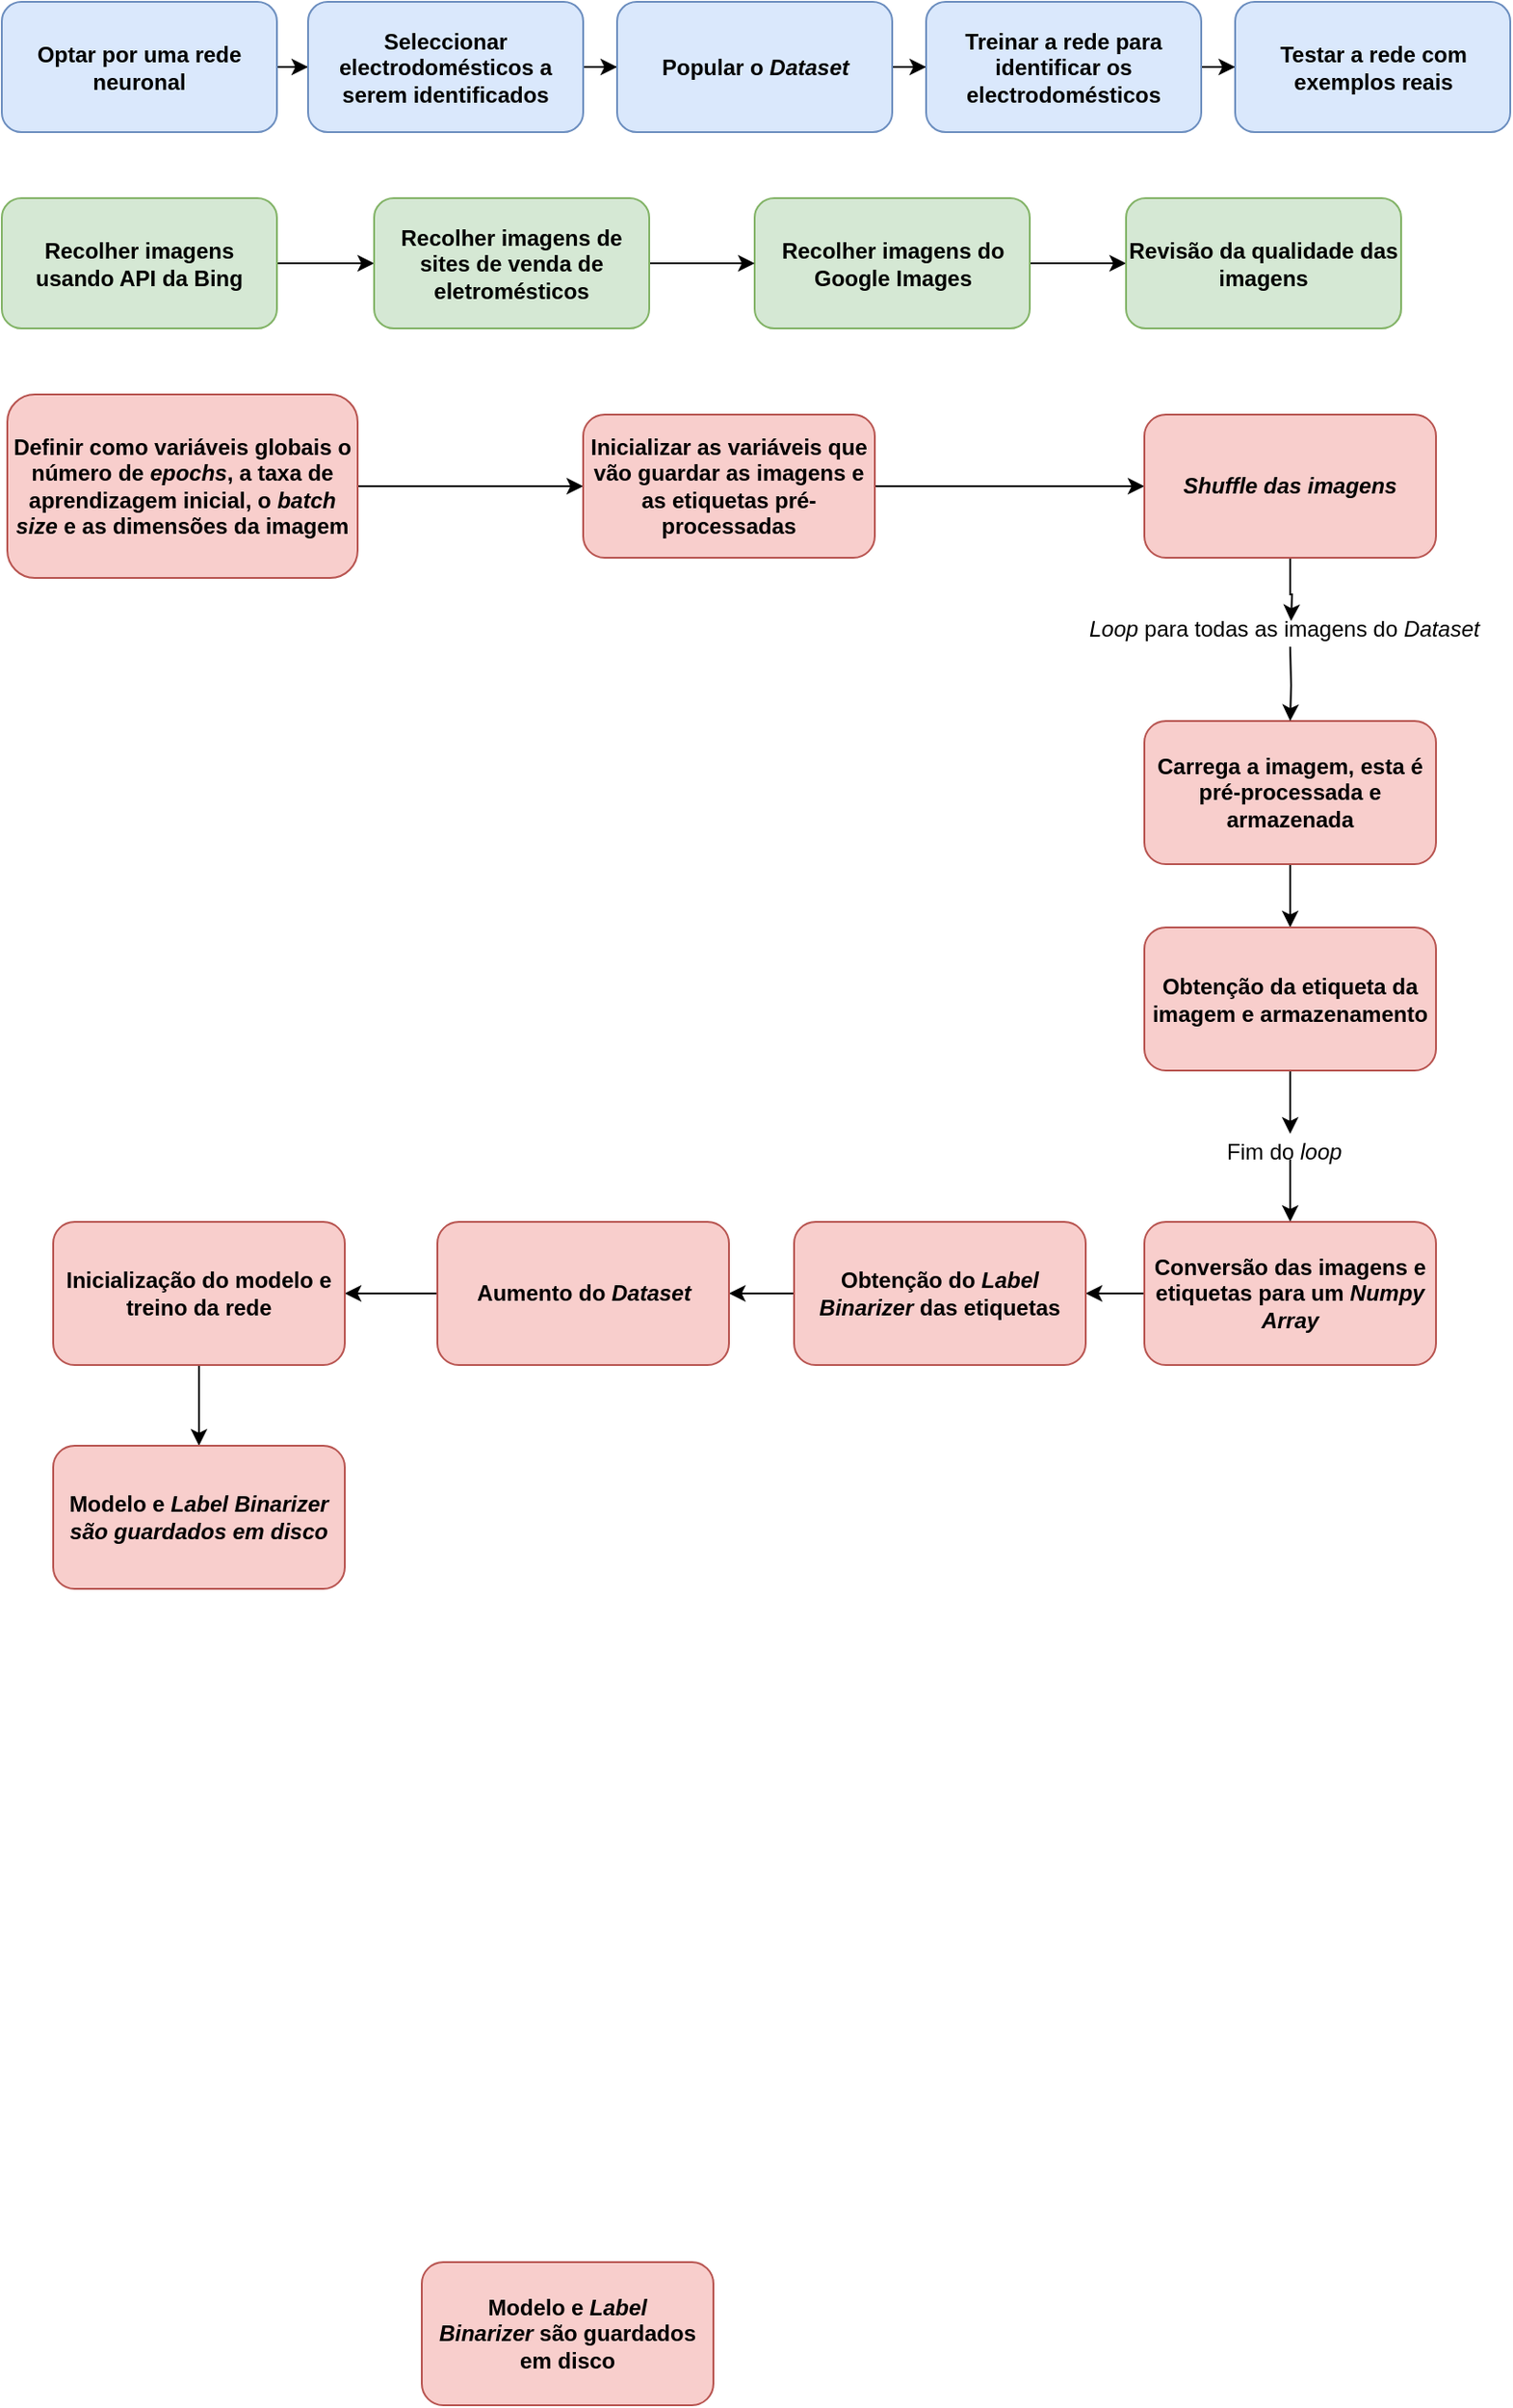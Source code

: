 <mxfile version="12.1.3" pages="1"><diagram id="eP7is5IwARGiqWmpzlSv" name="Page-1"><mxGraphModel dx="1408" dy="1840" grid="0" gridSize="10" guides="1" tooltips="1" connect="1" arrows="1" fold="1" page="1" pageScale="1" pageWidth="827" pageHeight="1169" math="0" shadow="0"><root><mxCell id="0"/><mxCell id="1" parent="0"/><mxCell id="jIpBkylgvKpWm0yYSNlQ-20" style="edgeStyle=orthogonalEdgeStyle;rounded=0;orthogonalLoop=1;jettySize=auto;html=1;exitX=1;exitY=0.5;exitDx=0;exitDy=0;" edge="1" parent="1" source="jIpBkylgvKpWm0yYSNlQ-1" target="jIpBkylgvKpWm0yYSNlQ-10"><mxGeometry relative="1" as="geometry"/></mxCell><mxCell id="jIpBkylgvKpWm0yYSNlQ-1" value="&lt;b&gt;Optar por uma rede neuronal&lt;/b&gt;" style="rounded=1;whiteSpace=wrap;html=1;fillColor=#dae8fc;strokeColor=#6c8ebf;shadow=0;" vertex="1" parent="1"><mxGeometry x="2" y="-1131" width="150" height="71" as="geometry"/></mxCell><mxCell id="jIpBkylgvKpWm0yYSNlQ-21" style="edgeStyle=orthogonalEdgeStyle;rounded=0;orthogonalLoop=1;jettySize=auto;html=1;" edge="1" parent="1" source="jIpBkylgvKpWm0yYSNlQ-10" target="jIpBkylgvKpWm0yYSNlQ-13"><mxGeometry relative="1" as="geometry"/></mxCell><mxCell id="jIpBkylgvKpWm0yYSNlQ-10" value="&lt;b&gt;Seleccionar electrodomésticos a serem identificados&lt;/b&gt;" style="rounded=1;whiteSpace=wrap;html=1;fillColor=#dae8fc;strokeColor=#6c8ebf;shadow=0;" vertex="1" parent="1"><mxGeometry x="169" y="-1131" width="150" height="71" as="geometry"/></mxCell><mxCell id="jIpBkylgvKpWm0yYSNlQ-22" style="edgeStyle=orthogonalEdgeStyle;rounded=0;orthogonalLoop=1;jettySize=auto;html=1;" edge="1" parent="1" source="jIpBkylgvKpWm0yYSNlQ-13" target="jIpBkylgvKpWm0yYSNlQ-15"><mxGeometry relative="1" as="geometry"/></mxCell><mxCell id="jIpBkylgvKpWm0yYSNlQ-13" value="&lt;b&gt;Popular o &lt;i&gt;Dataset&lt;/i&gt;&lt;/b&gt;" style="rounded=1;whiteSpace=wrap;html=1;fillColor=#dae8fc;strokeColor=#6c8ebf;shadow=0;" vertex="1" parent="1"><mxGeometry x="337.5" y="-1131" width="150" height="71" as="geometry"/></mxCell><mxCell id="jIpBkylgvKpWm0yYSNlQ-23" style="edgeStyle=orthogonalEdgeStyle;rounded=0;orthogonalLoop=1;jettySize=auto;html=1;" edge="1" parent="1" source="jIpBkylgvKpWm0yYSNlQ-15" target="jIpBkylgvKpWm0yYSNlQ-18"><mxGeometry relative="1" as="geometry"/></mxCell><mxCell id="jIpBkylgvKpWm0yYSNlQ-15" value="&lt;b&gt;Treinar a rede para identificar os electrodomésticos&lt;/b&gt;" style="rounded=1;whiteSpace=wrap;html=1;fillColor=#dae8fc;strokeColor=#6c8ebf;shadow=0;" vertex="1" parent="1"><mxGeometry x="506" y="-1131" width="150" height="71" as="geometry"/></mxCell><mxCell id="jIpBkylgvKpWm0yYSNlQ-18" value="&lt;b&gt;Testar a rede com exemplos reais&lt;/b&gt;" style="rounded=1;whiteSpace=wrap;html=1;fillColor=#dae8fc;strokeColor=#6c8ebf;shadow=0;" vertex="1" parent="1"><mxGeometry x="674.5" y="-1131" width="150" height="71" as="geometry"/></mxCell><mxCell id="jIpBkylgvKpWm0yYSNlQ-58" style="edgeStyle=orthogonalEdgeStyle;rounded=0;orthogonalLoop=1;jettySize=auto;html=1;" edge="1" parent="1" source="jIpBkylgvKpWm0yYSNlQ-24" target="jIpBkylgvKpWm0yYSNlQ-26"><mxGeometry relative="1" as="geometry"/></mxCell><mxCell id="jIpBkylgvKpWm0yYSNlQ-24" value="&lt;b&gt;Recolher imagens usando API da Bing&lt;/b&gt;" style="rounded=1;whiteSpace=wrap;html=1;fillColor=#d5e8d4;strokeColor=#82b366;shadow=0;" vertex="1" parent="1"><mxGeometry x="2" y="-1024" width="150" height="71" as="geometry"/></mxCell><mxCell id="jIpBkylgvKpWm0yYSNlQ-30" style="edgeStyle=orthogonalEdgeStyle;rounded=0;orthogonalLoop=1;jettySize=auto;html=1;" edge="1" parent="1" source="jIpBkylgvKpWm0yYSNlQ-25" target="jIpBkylgvKpWm0yYSNlQ-29"><mxGeometry relative="1" as="geometry"><mxPoint x="777" y="-522" as="targetPoint"/></mxGeometry></mxCell><mxCell id="jIpBkylgvKpWm0yYSNlQ-25" value="&lt;b&gt;Recolher imagens do Google Images&lt;/b&gt;" style="rounded=1;whiteSpace=wrap;html=1;fillColor=#d5e8d4;strokeColor=#82b366;shadow=0;" vertex="1" parent="1"><mxGeometry x="412.5" y="-1024" width="150" height="71" as="geometry"/></mxCell><mxCell id="jIpBkylgvKpWm0yYSNlQ-28" style="edgeStyle=orthogonalEdgeStyle;rounded=0;orthogonalLoop=1;jettySize=auto;html=1;" edge="1" parent="1" source="jIpBkylgvKpWm0yYSNlQ-26" target="jIpBkylgvKpWm0yYSNlQ-25"><mxGeometry relative="1" as="geometry"/></mxCell><mxCell id="jIpBkylgvKpWm0yYSNlQ-26" value="&lt;b&gt;Recolher imagens de sites de venda de eletromésticos&lt;/b&gt;" style="rounded=1;whiteSpace=wrap;html=1;fillColor=#d5e8d4;strokeColor=#82b366;shadow=0;" vertex="1" parent="1"><mxGeometry x="205" y="-1024" width="150" height="71" as="geometry"/></mxCell><mxCell id="jIpBkylgvKpWm0yYSNlQ-29" value="&lt;b&gt;Revisão da qualidade das imagens&lt;/b&gt;" style="rounded=1;whiteSpace=wrap;html=1;fillColor=#d5e8d4;strokeColor=#82b366;shadow=0;" vertex="1" parent="1"><mxGeometry x="615" y="-1024" width="150" height="71" as="geometry"/></mxCell><mxCell id="jIpBkylgvKpWm0yYSNlQ-59" style="edgeStyle=orthogonalEdgeStyle;rounded=0;orthogonalLoop=1;jettySize=auto;html=1;" edge="1" parent="1" source="jIpBkylgvKpWm0yYSNlQ-32" target="jIpBkylgvKpWm0yYSNlQ-33"><mxGeometry relative="1" as="geometry"/></mxCell><mxCell id="jIpBkylgvKpWm0yYSNlQ-32" value="&lt;b&gt;Definir como variáveis globais o número de &lt;i&gt;epochs&lt;/i&gt;, a taxa de aprendizagem inicial,&lt;i&gt; &lt;/i&gt;o&lt;i&gt; batch size &lt;/i&gt;e as dimensões da imagem&lt;/b&gt;" style="rounded=1;whiteSpace=wrap;html=1;fillColor=#f8cecc;strokeColor=#b85450;shadow=0;" vertex="1" parent="1"><mxGeometry x="5" y="-917" width="191" height="100" as="geometry"/></mxCell><mxCell id="jIpBkylgvKpWm0yYSNlQ-60" style="edgeStyle=orthogonalEdgeStyle;rounded=0;orthogonalLoop=1;jettySize=auto;html=1;" edge="1" parent="1" source="jIpBkylgvKpWm0yYSNlQ-33" target="jIpBkylgvKpWm0yYSNlQ-34"><mxGeometry relative="1" as="geometry"/></mxCell><mxCell id="jIpBkylgvKpWm0yYSNlQ-33" value="&lt;b&gt;Inicializar as variáveis&amp;nbsp;que vão guardar as imagens e as etiquetas&amp;nbsp;pré-processadas&lt;/b&gt;" style="rounded=1;whiteSpace=wrap;html=1;fillColor=#f8cecc;strokeColor=#b85450;shadow=0;" vertex="1" parent="1"><mxGeometry x="319" y="-906" width="159" height="78" as="geometry"/></mxCell><mxCell id="jIpBkylgvKpWm0yYSNlQ-67" style="edgeStyle=orthogonalEdgeStyle;rounded=0;orthogonalLoop=1;jettySize=auto;html=1;" edge="1" parent="1" source="jIpBkylgvKpWm0yYSNlQ-34"><mxGeometry relative="1" as="geometry"><mxPoint x="705" y="-793.5" as="targetPoint"/></mxGeometry></mxCell><mxCell id="jIpBkylgvKpWm0yYSNlQ-34" value="&lt;b&gt;&lt;i&gt;Shuffle das imagens&lt;/i&gt;&lt;/b&gt;" style="rounded=1;whiteSpace=wrap;html=1;fillColor=#f8cecc;strokeColor=#b85450;shadow=0;" vertex="1" parent="1"><mxGeometry x="625" y="-906" width="159" height="78" as="geometry"/></mxCell><mxCell id="jIpBkylgvKpWm0yYSNlQ-43" style="edgeStyle=orthogonalEdgeStyle;rounded=0;orthogonalLoop=1;jettySize=auto;html=1;entryX=0.5;entryY=0;entryDx=0;entryDy=0;" edge="1" parent="1" source="jIpBkylgvKpWm0yYSNlQ-35" target="jIpBkylgvKpWm0yYSNlQ-42"><mxGeometry relative="1" as="geometry"><mxPoint x="644.5" y="-504" as="targetPoint"/></mxGeometry></mxCell><mxCell id="jIpBkylgvKpWm0yYSNlQ-35" value="&lt;b&gt;Carrega a imagem, esta é pré-processada e armazenada&lt;/b&gt;" style="rounded=1;whiteSpace=wrap;html=1;fillColor=#f8cecc;strokeColor=#b85450;shadow=0;" vertex="1" parent="1"><mxGeometry x="625" y="-739" width="159" height="78" as="geometry"/></mxCell><mxCell id="jIpBkylgvKpWm0yYSNlQ-68" style="edgeStyle=orthogonalEdgeStyle;rounded=0;orthogonalLoop=1;jettySize=auto;html=1;" edge="1" parent="1" target="jIpBkylgvKpWm0yYSNlQ-35"><mxGeometry relative="1" as="geometry"><mxPoint x="704.5" y="-779.5" as="sourcePoint"/></mxGeometry></mxCell><mxCell id="jIpBkylgvKpWm0yYSNlQ-39" value="&lt;i&gt;Loop&lt;/i&gt;&amp;nbsp;para todas as imagens do &lt;i&gt;Dataset&lt;/i&gt;" style="text;html=1;resizable=0;points=[];autosize=1;align=left;verticalAlign=top;spacingTop=-4;rounded=0;" vertex="1" parent="1"><mxGeometry x="593" y="-799.5" width="223" height="14" as="geometry"/></mxCell><mxCell id="jIpBkylgvKpWm0yYSNlQ-63" style="edgeStyle=orthogonalEdgeStyle;rounded=0;orthogonalLoop=1;jettySize=auto;html=1;" edge="1" parent="1" source="jIpBkylgvKpWm0yYSNlQ-42" target="jIpBkylgvKpWm0yYSNlQ-44"><mxGeometry relative="1" as="geometry"/></mxCell><mxCell id="jIpBkylgvKpWm0yYSNlQ-42" value="&lt;b&gt;Obtenção da etiqueta da imagem e armazenamento&lt;/b&gt;" style="rounded=1;whiteSpace=wrap;html=1;fillColor=#f8cecc;strokeColor=#b85450;shadow=0;" vertex="1" parent="1"><mxGeometry x="625" y="-626.5" width="159" height="78" as="geometry"/></mxCell><mxCell id="jIpBkylgvKpWm0yYSNlQ-64" style="edgeStyle=orthogonalEdgeStyle;rounded=0;orthogonalLoop=1;jettySize=auto;html=1;" edge="1" parent="1" source="jIpBkylgvKpWm0yYSNlQ-44" target="jIpBkylgvKpWm0yYSNlQ-46"><mxGeometry relative="1" as="geometry"/></mxCell><mxCell id="jIpBkylgvKpWm0yYSNlQ-44" value="Fim do &lt;i&gt;loop&lt;/i&gt;" style="text;html=1;resizable=0;points=[];autosize=1;align=left;verticalAlign=top;spacingTop=-4;" vertex="1" parent="1"><mxGeometry x="668" y="-514" width="73" height="14" as="geometry"/></mxCell><mxCell id="jIpBkylgvKpWm0yYSNlQ-50" style="edgeStyle=orthogonalEdgeStyle;rounded=0;orthogonalLoop=1;jettySize=auto;html=1;" edge="1" parent="1" source="jIpBkylgvKpWm0yYSNlQ-46" target="jIpBkylgvKpWm0yYSNlQ-49"><mxGeometry relative="1" as="geometry"/></mxCell><mxCell id="jIpBkylgvKpWm0yYSNlQ-46" value="&lt;b&gt;Conversão das imagens e etiquetas para um &lt;i&gt;Numpy Array&lt;/i&gt;&lt;/b&gt;" style="rounded=1;whiteSpace=wrap;html=1;fillColor=#f8cecc;strokeColor=#b85450;shadow=0;" vertex="1" parent="1"><mxGeometry x="625" y="-466" width="159" height="78" as="geometry"/></mxCell><mxCell id="jIpBkylgvKpWm0yYSNlQ-55" style="edgeStyle=orthogonalEdgeStyle;rounded=0;orthogonalLoop=1;jettySize=auto;html=1;" edge="1" parent="1" source="jIpBkylgvKpWm0yYSNlQ-49" target="jIpBkylgvKpWm0yYSNlQ-54"><mxGeometry relative="1" as="geometry"/></mxCell><mxCell id="jIpBkylgvKpWm0yYSNlQ-66" style="edgeStyle=orthogonalEdgeStyle;rounded=0;orthogonalLoop=1;jettySize=auto;html=1;" edge="1" parent="1" source="jIpBkylgvKpWm0yYSNlQ-54" target="jIpBkylgvKpWm0yYSNlQ-56"><mxGeometry relative="1" as="geometry"/></mxCell><mxCell id="jIpBkylgvKpWm0yYSNlQ-54" value="&lt;b&gt;Aumento do &lt;i&gt;Dataset&lt;/i&gt;&lt;/b&gt;" style="rounded=1;whiteSpace=wrap;html=1;fillColor=#f8cecc;strokeColor=#b85450;shadow=0;" vertex="1" parent="1"><mxGeometry x="239.5" y="-466" width="159" height="78" as="geometry"/></mxCell><mxCell id="jIpBkylgvKpWm0yYSNlQ-70" style="edgeStyle=orthogonalEdgeStyle;rounded=0;orthogonalLoop=1;jettySize=auto;html=1;" edge="1" parent="1" source="jIpBkylgvKpWm0yYSNlQ-56" target="jIpBkylgvKpWm0yYSNlQ-69"><mxGeometry relative="1" as="geometry"/></mxCell><mxCell id="jIpBkylgvKpWm0yYSNlQ-56" value="&lt;b&gt;Inicialização do modelo e treino da rede&lt;/b&gt;" style="rounded=1;whiteSpace=wrap;html=1;fillColor=#f8cecc;strokeColor=#b85450;shadow=0;" vertex="1" parent="1"><mxGeometry x="30" y="-466" width="159" height="78" as="geometry"/></mxCell><mxCell id="jIpBkylgvKpWm0yYSNlQ-57" value="&lt;b&gt;Modelo e &lt;i&gt;Label Binarizer&lt;/i&gt;&amp;nbsp;são guardados em disco&lt;/b&gt;" style="rounded=1;whiteSpace=wrap;html=1;fillColor=#f8cecc;strokeColor=#b85450;shadow=0;" vertex="1" parent="1"><mxGeometry x="231" y="101" width="159" height="78" as="geometry"/></mxCell><mxCell id="jIpBkylgvKpWm0yYSNlQ-49" value="&lt;b&gt;Obtenção do &lt;i&gt;Label Binarizer &lt;/i&gt;das etiquetas&lt;/b&gt;" style="rounded=1;whiteSpace=wrap;html=1;fillColor=#f8cecc;strokeColor=#b85450;shadow=0;" vertex="1" parent="1"><mxGeometry x="434" y="-466" width="159" height="78" as="geometry"/></mxCell><mxCell id="jIpBkylgvKpWm0yYSNlQ-69" value="&lt;b&gt;Modelo e &lt;i&gt;Label Binarizer são guardados em disco&lt;/i&gt;&lt;/b&gt;" style="rounded=1;whiteSpace=wrap;html=1;fillColor=#f8cecc;strokeColor=#b85450;shadow=0;" vertex="1" parent="1"><mxGeometry x="30" y="-344" width="159" height="78" as="geometry"/></mxCell></root></mxGraphModel></diagram></mxfile>